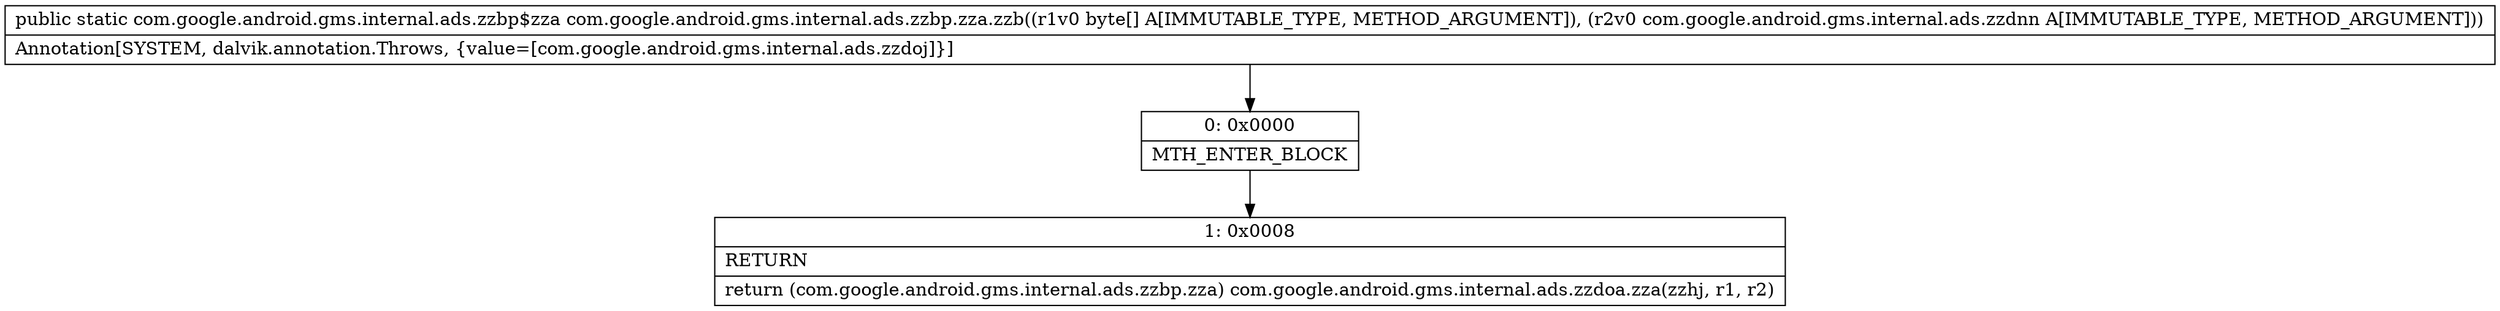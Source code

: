 digraph "CFG forcom.google.android.gms.internal.ads.zzbp.zza.zzb([BLcom\/google\/android\/gms\/internal\/ads\/zzdnn;)Lcom\/google\/android\/gms\/internal\/ads\/zzbp$zza;" {
Node_0 [shape=record,label="{0\:\ 0x0000|MTH_ENTER_BLOCK\l}"];
Node_1 [shape=record,label="{1\:\ 0x0008|RETURN\l|return (com.google.android.gms.internal.ads.zzbp.zza) com.google.android.gms.internal.ads.zzdoa.zza(zzhj, r1, r2)\l}"];
MethodNode[shape=record,label="{public static com.google.android.gms.internal.ads.zzbp$zza com.google.android.gms.internal.ads.zzbp.zza.zzb((r1v0 byte[] A[IMMUTABLE_TYPE, METHOD_ARGUMENT]), (r2v0 com.google.android.gms.internal.ads.zzdnn A[IMMUTABLE_TYPE, METHOD_ARGUMENT]))  | Annotation[SYSTEM, dalvik.annotation.Throws, \{value=[com.google.android.gms.internal.ads.zzdoj]\}]\l}"];
MethodNode -> Node_0;
Node_0 -> Node_1;
}

